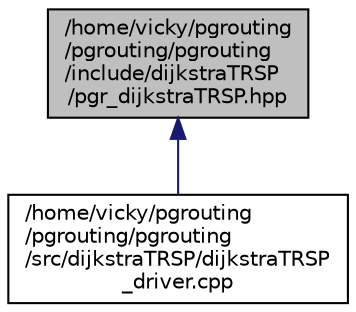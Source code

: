 digraph "/home/vicky/pgrouting/pgrouting/pgrouting/include/dijkstraTRSP/pgr_dijkstraTRSP.hpp"
{
  edge [fontname="Helvetica",fontsize="10",labelfontname="Helvetica",labelfontsize="10"];
  node [fontname="Helvetica",fontsize="10",shape=record];
  Node1 [label="/home/vicky/pgrouting\l/pgrouting/pgrouting\l/include/dijkstraTRSP\l/pgr_dijkstraTRSP.hpp",height=0.2,width=0.4,color="black", fillcolor="grey75", style="filled" fontcolor="black"];
  Node1 -> Node2 [dir="back",color="midnightblue",fontsize="10",style="solid",fontname="Helvetica"];
  Node2 [label="/home/vicky/pgrouting\l/pgrouting/pgrouting\l/src/dijkstraTRSP/dijkstraTRSP\l_driver.cpp",height=0.2,width=0.4,color="black", fillcolor="white", style="filled",URL="$dijkstraTRSP__driver_8cpp.html"];
}
